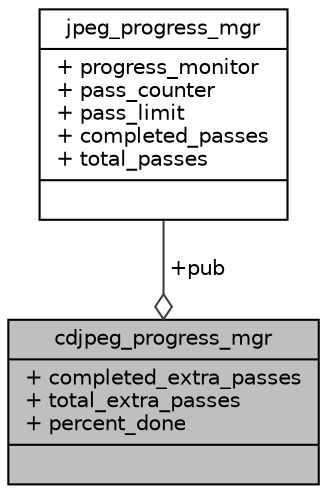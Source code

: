 digraph "cdjpeg_progress_mgr"
{
 // INTERACTIVE_SVG=YES
  edge [fontname="Helvetica",fontsize="10",labelfontname="Helvetica",labelfontsize="10"];
  node [fontname="Helvetica",fontsize="10",shape=record];
  Node1 [label="{cdjpeg_progress_mgr\n|+ completed_extra_passes\l+ total_extra_passes\l+ percent_done\l|}",height=0.2,width=0.4,color="black", fillcolor="grey75", style="filled", fontcolor="black"];
  Node2 -> Node1 [color="grey25",fontsize="10",style="solid",label=" +pub" ,arrowhead="odiamond",fontname="Helvetica"];
  Node2 [label="{jpeg_progress_mgr\n|+ progress_monitor\l+ pass_counter\l+ pass_limit\l+ completed_passes\l+ total_passes\l|}",height=0.2,width=0.4,color="black", fillcolor="white", style="filled",URL="$structjpeg__progress__mgr.html"];
}

